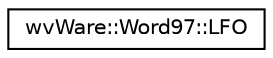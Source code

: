digraph "类继承关系图"
{
  edge [fontname="Helvetica",fontsize="10",labelfontname="Helvetica",labelfontsize="10"];
  node [fontname="Helvetica",fontsize="10",shape=record];
  rankdir="LR";
  Node0 [label="wvWare::Word97::LFO",height=0.2,width=0.4,color="black", fillcolor="white", style="filled",URL="$structwv_ware_1_1_word97_1_1_l_f_o.html"];
}
